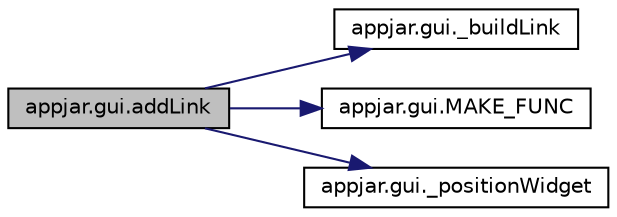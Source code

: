 digraph "appjar.gui.addLink"
{
  edge [fontname="Helvetica",fontsize="10",labelfontname="Helvetica",labelfontsize="10"];
  node [fontname="Helvetica",fontsize="10",shape=record];
  rankdir="LR";
  Node628 [label="appjar.gui.addLink",height=0.2,width=0.4,color="black", fillcolor="grey75", style="filled", fontcolor="black"];
  Node628 -> Node629 [color="midnightblue",fontsize="10",style="solid",fontname="Helvetica"];
  Node629 [label="appjar.gui._buildLink",height=0.2,width=0.4,color="black", fillcolor="white", style="filled",URL="$classappjar_1_1gui.html#a2ed1fa14dc3cf2f16d5e4df5cf2bd704"];
  Node628 -> Node630 [color="midnightblue",fontsize="10",style="solid",fontname="Helvetica"];
  Node630 [label="appjar.gui.MAKE_FUNC",height=0.2,width=0.4,color="black", fillcolor="white", style="filled",URL="$classappjar_1_1gui.html#a42aaf376a6c07c842b1b498948a9691a",tooltip="FUNCTION for managing commands. "];
  Node628 -> Node631 [color="midnightblue",fontsize="10",style="solid",fontname="Helvetica"];
  Node631 [label="appjar.gui._positionWidget",height=0.2,width=0.4,color="black", fillcolor="white", style="filled",URL="$classappjar_1_1gui.html#a073b1298767aeb92dd77b77cb6000e8c"];
}

